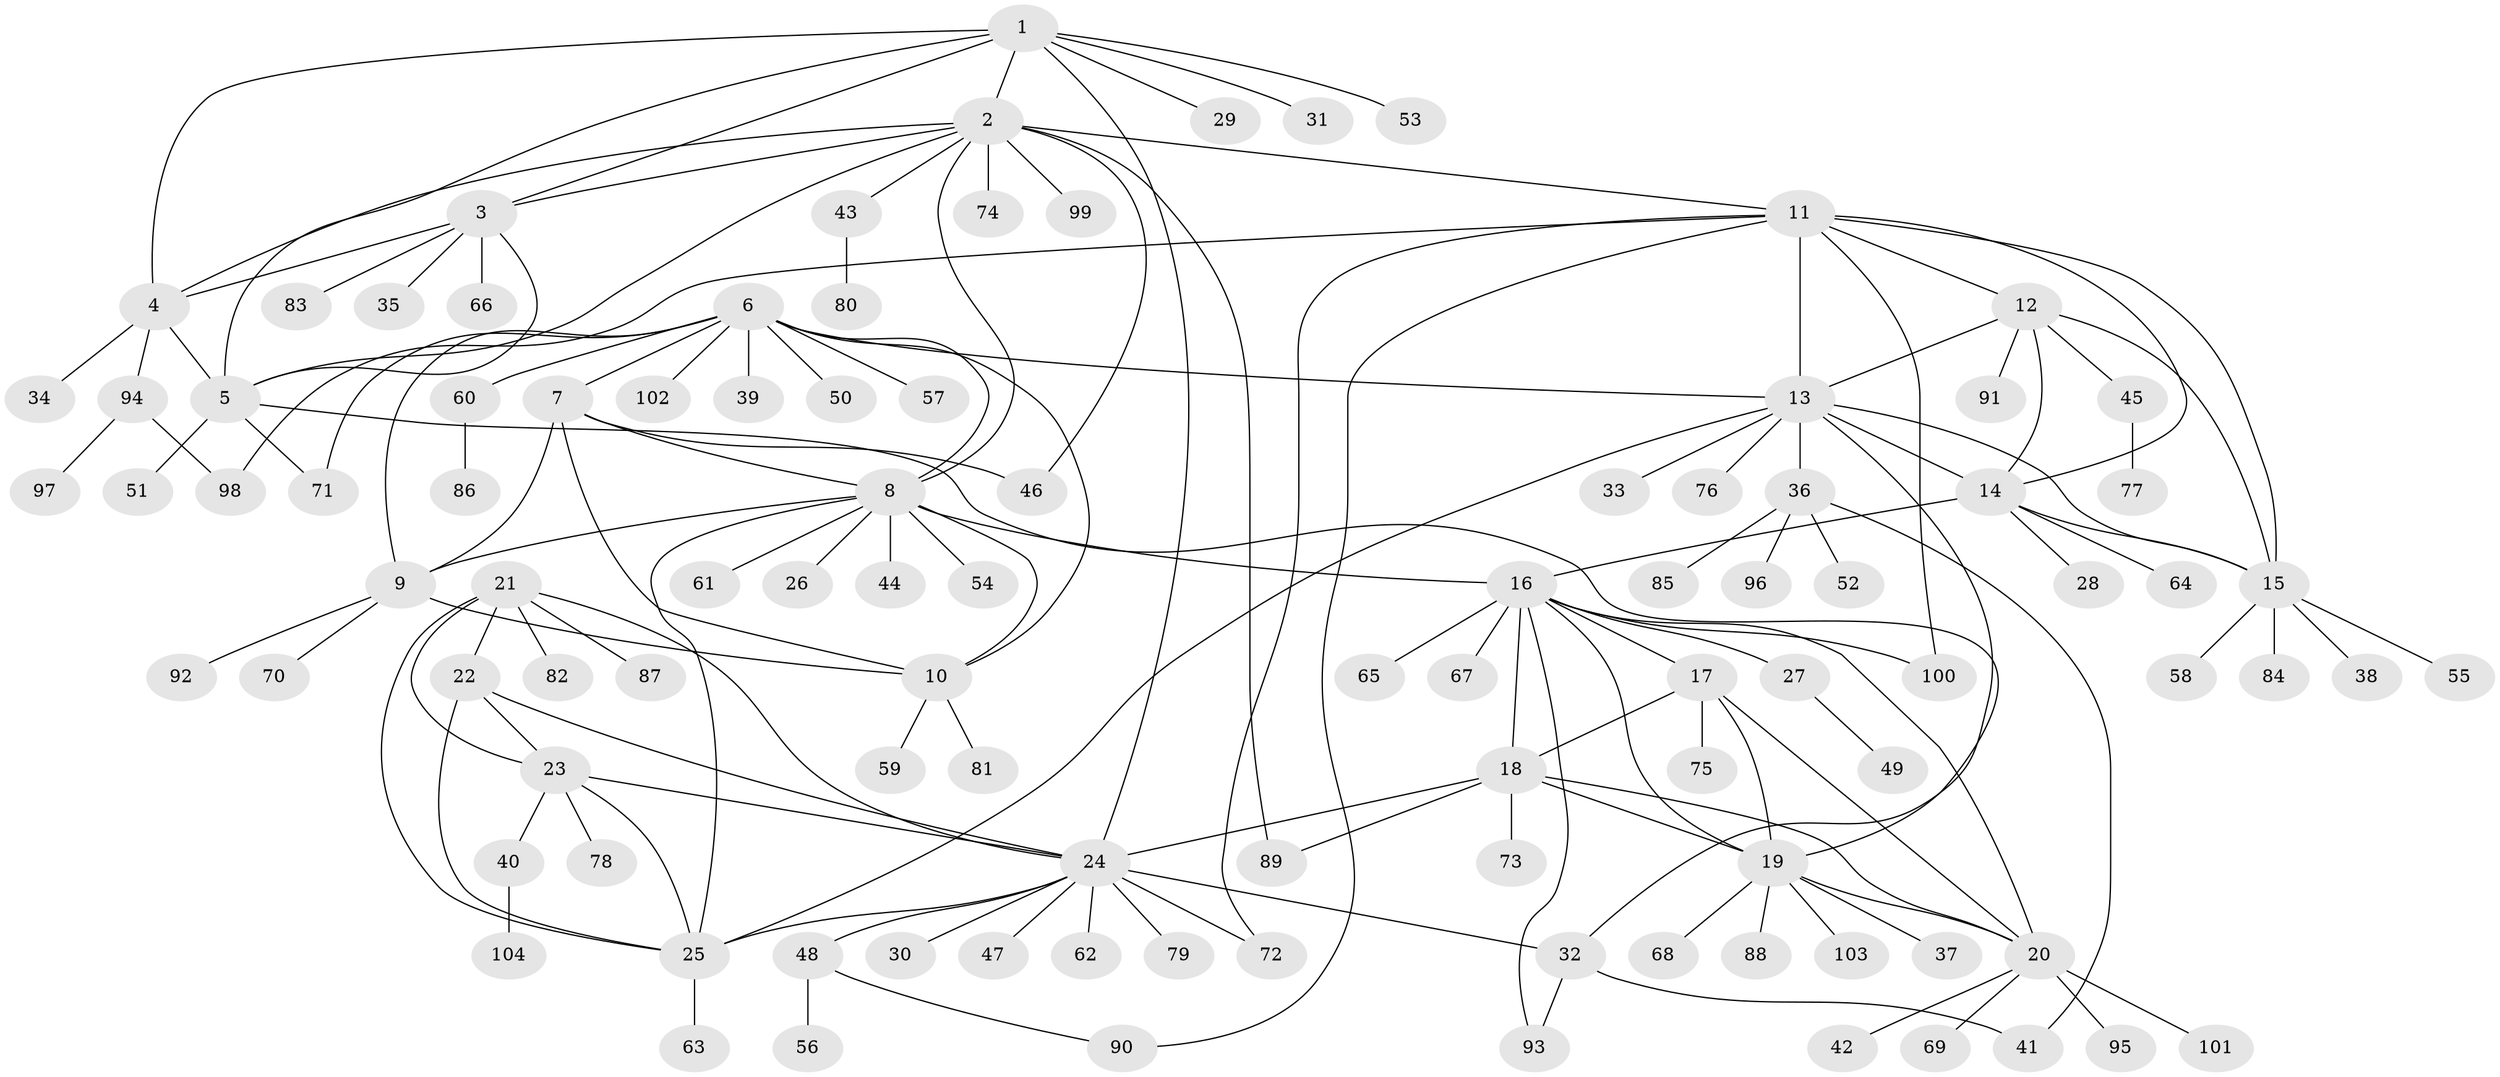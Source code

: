 // Generated by graph-tools (version 1.1) at 2025/26/03/09/25 03:26:39]
// undirected, 104 vertices, 149 edges
graph export_dot {
graph [start="1"]
  node [color=gray90,style=filled];
  1;
  2;
  3;
  4;
  5;
  6;
  7;
  8;
  9;
  10;
  11;
  12;
  13;
  14;
  15;
  16;
  17;
  18;
  19;
  20;
  21;
  22;
  23;
  24;
  25;
  26;
  27;
  28;
  29;
  30;
  31;
  32;
  33;
  34;
  35;
  36;
  37;
  38;
  39;
  40;
  41;
  42;
  43;
  44;
  45;
  46;
  47;
  48;
  49;
  50;
  51;
  52;
  53;
  54;
  55;
  56;
  57;
  58;
  59;
  60;
  61;
  62;
  63;
  64;
  65;
  66;
  67;
  68;
  69;
  70;
  71;
  72;
  73;
  74;
  75;
  76;
  77;
  78;
  79;
  80;
  81;
  82;
  83;
  84;
  85;
  86;
  87;
  88;
  89;
  90;
  91;
  92;
  93;
  94;
  95;
  96;
  97;
  98;
  99;
  100;
  101;
  102;
  103;
  104;
  1 -- 2;
  1 -- 3;
  1 -- 4;
  1 -- 5;
  1 -- 24;
  1 -- 29;
  1 -- 31;
  1 -- 53;
  2 -- 3;
  2 -- 4;
  2 -- 5;
  2 -- 8;
  2 -- 11;
  2 -- 43;
  2 -- 46;
  2 -- 74;
  2 -- 89;
  2 -- 99;
  3 -- 4;
  3 -- 5;
  3 -- 35;
  3 -- 66;
  3 -- 83;
  4 -- 5;
  4 -- 34;
  4 -- 94;
  5 -- 19;
  5 -- 51;
  5 -- 71;
  6 -- 7;
  6 -- 8;
  6 -- 9;
  6 -- 10;
  6 -- 13;
  6 -- 39;
  6 -- 50;
  6 -- 57;
  6 -- 60;
  6 -- 71;
  6 -- 102;
  7 -- 8;
  7 -- 9;
  7 -- 10;
  7 -- 46;
  8 -- 9;
  8 -- 10;
  8 -- 16;
  8 -- 25;
  8 -- 26;
  8 -- 44;
  8 -- 54;
  8 -- 61;
  9 -- 10;
  9 -- 70;
  9 -- 92;
  10 -- 59;
  10 -- 81;
  11 -- 12;
  11 -- 13;
  11 -- 14;
  11 -- 15;
  11 -- 72;
  11 -- 90;
  11 -- 98;
  11 -- 100;
  12 -- 13;
  12 -- 14;
  12 -- 15;
  12 -- 45;
  12 -- 91;
  13 -- 14;
  13 -- 15;
  13 -- 25;
  13 -- 32;
  13 -- 33;
  13 -- 36;
  13 -- 76;
  14 -- 15;
  14 -- 16;
  14 -- 28;
  14 -- 64;
  15 -- 38;
  15 -- 55;
  15 -- 58;
  15 -- 84;
  16 -- 17;
  16 -- 18;
  16 -- 19;
  16 -- 20;
  16 -- 27;
  16 -- 65;
  16 -- 67;
  16 -- 93;
  16 -- 100;
  17 -- 18;
  17 -- 19;
  17 -- 20;
  17 -- 75;
  18 -- 19;
  18 -- 20;
  18 -- 24;
  18 -- 73;
  18 -- 89;
  19 -- 20;
  19 -- 37;
  19 -- 68;
  19 -- 88;
  19 -- 103;
  20 -- 42;
  20 -- 69;
  20 -- 95;
  20 -- 101;
  21 -- 22;
  21 -- 23;
  21 -- 24;
  21 -- 25;
  21 -- 82;
  21 -- 87;
  22 -- 23;
  22 -- 24;
  22 -- 25;
  23 -- 24;
  23 -- 25;
  23 -- 40;
  23 -- 78;
  24 -- 25;
  24 -- 30;
  24 -- 32;
  24 -- 47;
  24 -- 48;
  24 -- 62;
  24 -- 72;
  24 -- 79;
  25 -- 63;
  27 -- 49;
  32 -- 41;
  32 -- 93;
  36 -- 41;
  36 -- 52;
  36 -- 85;
  36 -- 96;
  40 -- 104;
  43 -- 80;
  45 -- 77;
  48 -- 56;
  48 -- 90;
  60 -- 86;
  94 -- 97;
  94 -- 98;
}
